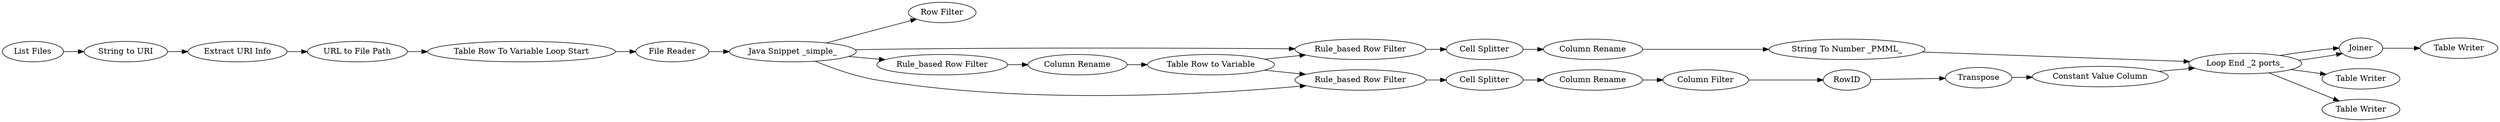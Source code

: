digraph {
	1 [label="List Files"]
	2 [label="File Reader"]
	3 [label="Table Row To Variable Loop Start"]
	16 [label="URL to File Path"]
	17 [label="String to URI"]
	18 [label="Extract URI Info"]
	19 [label="Java Snippet _simple_"]
	20 [label="Row Filter"]
	21 [label="Rule_based Row Filter"]
	22 [label="Rule_based Row Filter"]
	23 [label="Table Row to Variable"]
	24 [label="Column Rename"]
	25 [label="Rule_based Row Filter"]
	26 [label="Cell Splitter"]
	27 [label="Constant Value Column"]
	28 [label="Cell Splitter"]
	29 [label="Column Rename"]
	30 [label="String To Number _PMML_"]
	31 [label="Column Rename"]
	32 [label="Loop End _2 ports_"]
	33 [label=Transpose]
	34 [label="Column Filter"]
	35 [label=RowID]
	37 [label=Joiner]
	38 [label="Table Writer"]
	39 [label="Table Writer"]
	40 [label="Table Writer"]
	1 -> 17
	2 -> 19
	3 -> 2
	16 -> 3
	17 -> 18
	18 -> 16
	19 -> 20
	19 -> 21
	19 -> 22
	19 -> 25
	21 -> 24
	22 -> 28
	23 -> 22
	23 -> 25
	24 -> 23
	25 -> 26
	26 -> 31
	27 -> 32
	28 -> 29
	29 -> 30
	30 -> 32
	31 -> 34
	32 -> 37
	32 -> 37
	32 -> 39
	32 -> 40
	33 -> 27
	34 -> 35
	35 -> 33
	37 -> 38
	rankdir=LR
}
